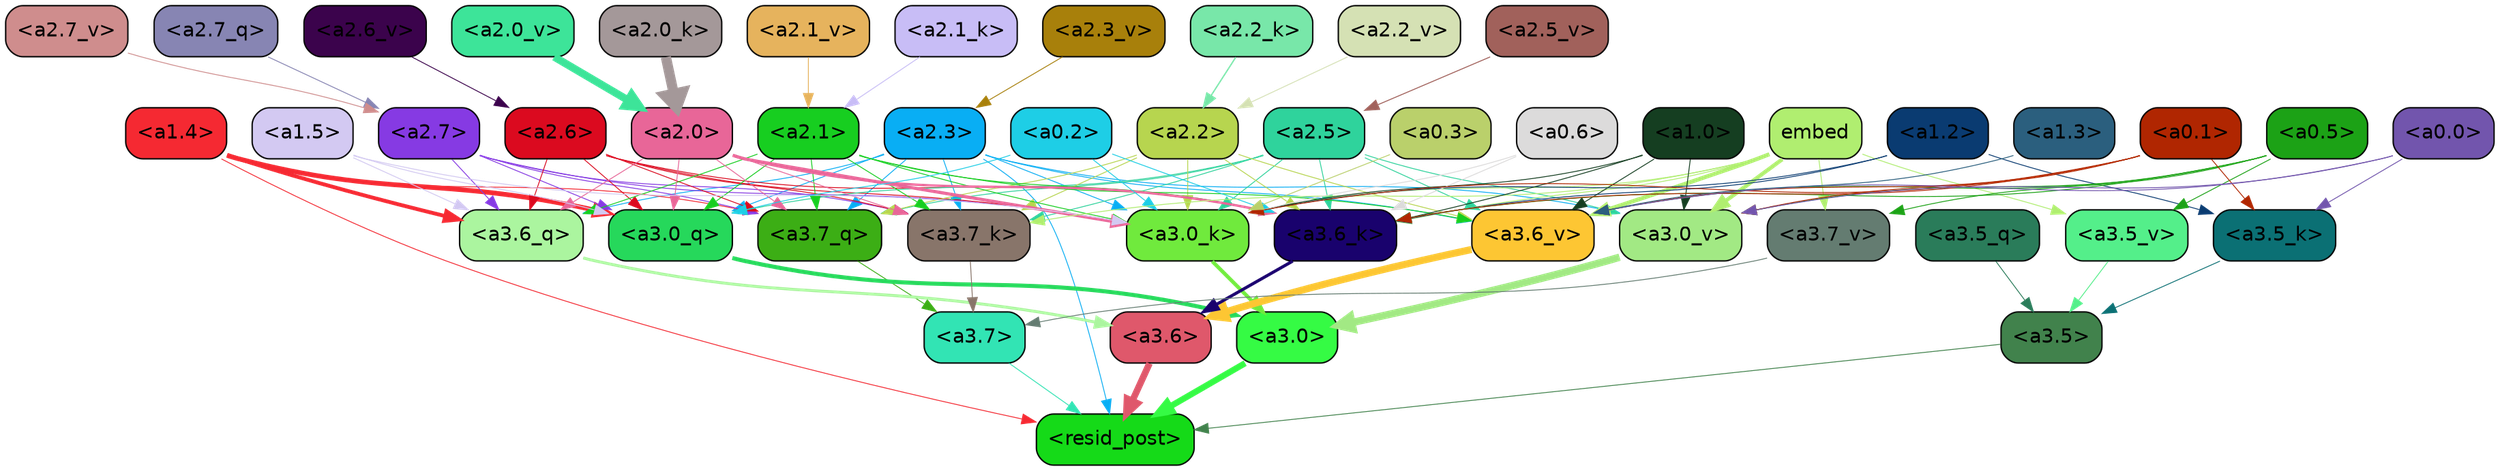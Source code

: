 strict digraph "" {
	graph [bgcolor=transparent,
		layout=dot,
		overlap=false,
		splines=true
	];
	"<a3.7>"	[color=black,
		fillcolor="#32e4b4",
		fontname=Helvetica,
		shape=box,
		style="filled, rounded"];
	"<resid_post>"	[color=black,
		fillcolor="#15da18",
		fontname=Helvetica,
		shape=box,
		style="filled, rounded"];
	"<a3.7>" -> "<resid_post>"	[color="#32e4b4",
		penwidth=0.6];
	"<a3.6>"	[color=black,
		fillcolor="#df586b",
		fontname=Helvetica,
		shape=box,
		style="filled, rounded"];
	"<a3.6>" -> "<resid_post>"	[color="#df586b",
		penwidth=4.646730065345764];
	"<a3.5>"	[color=black,
		fillcolor="#41824c",
		fontname=Helvetica,
		shape=box,
		style="filled, rounded"];
	"<a3.5>" -> "<resid_post>"	[color="#41824c",
		penwidth=0.6];
	"<a3.0>"	[color=black,
		fillcolor="#35fb44",
		fontname=Helvetica,
		shape=box,
		style="filled, rounded"];
	"<a3.0>" -> "<resid_post>"	[color="#35fb44",
		penwidth=4.323132634162903];
	"<a2.3>"	[color=black,
		fillcolor="#09aef4",
		fontname=Helvetica,
		shape=box,
		style="filled, rounded"];
	"<a2.3>" -> "<resid_post>"	[color="#09aef4",
		penwidth=0.6];
	"<a3.7_q>"	[color=black,
		fillcolor="#3cae15",
		fontname=Helvetica,
		shape=box,
		style="filled, rounded"];
	"<a2.3>" -> "<a3.7_q>"	[color="#09aef4",
		penwidth=0.6];
	"<a3.6_q>"	[color=black,
		fillcolor="#abf59f",
		fontname=Helvetica,
		shape=box,
		style="filled, rounded"];
	"<a2.3>" -> "<a3.6_q>"	[color="#09aef4",
		penwidth=0.6];
	"<a3.0_q>"	[color=black,
		fillcolor="#26d85b",
		fontname=Helvetica,
		shape=box,
		style="filled, rounded"];
	"<a2.3>" -> "<a3.0_q>"	[color="#09aef4",
		penwidth=0.6];
	"<a3.7_k>"	[color=black,
		fillcolor="#88756a",
		fontname=Helvetica,
		shape=box,
		style="filled, rounded"];
	"<a2.3>" -> "<a3.7_k>"	[color="#09aef4",
		penwidth=0.6];
	"<a3.0_k>"	[color=black,
		fillcolor="#70ea3d",
		fontname=Helvetica,
		shape=box,
		style="filled, rounded"];
	"<a2.3>" -> "<a3.0_k>"	[color="#09aef4",
		penwidth=0.6];
	"<a3.6_v>"	[color=black,
		fillcolor="#fdc633",
		fontname=Helvetica,
		shape=box,
		style="filled, rounded"];
	"<a2.3>" -> "<a3.6_v>"	[color="#09aef4",
		penwidth=0.6];
	"<a3.0_v>"	[color=black,
		fillcolor="#a2e984",
		fontname=Helvetica,
		shape=box,
		style="filled, rounded"];
	"<a2.3>" -> "<a3.0_v>"	[color="#09aef4",
		penwidth=0.6];
	"<a1.4>"	[color=black,
		fillcolor="#f52932",
		fontname=Helvetica,
		shape=box,
		style="filled, rounded"];
	"<a1.4>" -> "<resid_post>"	[color="#f52932",
		penwidth=0.6];
	"<a1.4>" -> "<a3.7_q>"	[color="#f52932",
		penwidth=0.6];
	"<a1.4>" -> "<a3.6_q>"	[color="#f52932",
		penwidth=2.700703263282776];
	"<a1.4>" -> "<a3.0_q>"	[color="#f52932",
		penwidth=3.34255850315094];
	"<a3.7_q>" -> "<a3.7>"	[color="#3cae15",
		penwidth=0.6];
	"<a3.6_q>" -> "<a3.6>"	[color="#abf59f",
		penwidth=2.03758105635643];
	"<a3.5_q>"	[color=black,
		fillcolor="#2a7c5a",
		fontname=Helvetica,
		shape=box,
		style="filled, rounded"];
	"<a3.5_q>" -> "<a3.5>"	[color="#2a7c5a",
		penwidth=0.6];
	"<a3.0_q>" -> "<a3.0>"	[color="#26d85b",
		penwidth=2.8638100624084473];
	"<a3.7_k>" -> "<a3.7>"	[color="#88756a",
		penwidth=0.6];
	"<a3.6_k>"	[color=black,
		fillcolor="#19026d",
		fontname=Helvetica,
		shape=box,
		style="filled, rounded"];
	"<a3.6_k>" -> "<a3.6>"	[color="#19026d",
		penwidth=2.174198240041733];
	"<a3.5_k>"	[color=black,
		fillcolor="#0b7074",
		fontname=Helvetica,
		shape=box,
		style="filled, rounded"];
	"<a3.5_k>" -> "<a3.5>"	[color="#0b7074",
		penwidth=0.6];
	"<a3.0_k>" -> "<a3.0>"	[color="#70ea3d",
		penwidth=2.6274144649505615];
	"<a3.7_v>"	[color=black,
		fillcolor="#647c71",
		fontname=Helvetica,
		shape=box,
		style="filled, rounded"];
	"<a3.7_v>" -> "<a3.7>"	[color="#647c71",
		penwidth=0.6];
	"<a3.6_v>" -> "<a3.6>"	[color="#fdc633",
		penwidth=5.002329230308533];
	"<a3.5_v>"	[color=black,
		fillcolor="#54ef8a",
		fontname=Helvetica,
		shape=box,
		style="filled, rounded"];
	"<a3.5_v>" -> "<a3.5>"	[color="#54ef8a",
		penwidth=0.6];
	"<a3.0_v>" -> "<a3.0>"	[color="#a2e984",
		penwidth=5.188832879066467];
	"<a2.7>"	[color=black,
		fillcolor="#863ae3",
		fontname=Helvetica,
		shape=box,
		style="filled, rounded"];
	"<a2.7>" -> "<a3.7_q>"	[color="#863ae3",
		penwidth=0.6];
	"<a2.7>" -> "<a3.6_q>"	[color="#863ae3",
		penwidth=0.6];
	"<a2.7>" -> "<a3.0_q>"	[color="#863ae3",
		penwidth=0.6];
	"<a2.7>" -> "<a3.7_k>"	[color="#863ae3",
		penwidth=0.6];
	"<a2.7>" -> "<a3.0_k>"	[color="#863ae3",
		penwidth=0.6];
	"<a2.6>"	[color=black,
		fillcolor="#db0a1f",
		fontname=Helvetica,
		shape=box,
		style="filled, rounded"];
	"<a2.6>" -> "<a3.7_q>"	[color="#db0a1f",
		penwidth=0.6];
	"<a2.6>" -> "<a3.6_q>"	[color="#db0a1f",
		penwidth=0.6];
	"<a2.6>" -> "<a3.0_q>"	[color="#db0a1f",
		penwidth=0.6];
	"<a2.6>" -> "<a3.7_k>"	[color="#db0a1f",
		penwidth=0.6];
	"<a2.6>" -> "<a3.6_k>"	[color="#db0a1f",
		penwidth=0.6];
	"<a2.6>" -> "<a3.0_k>"	[color="#db0a1f",
		penwidth=0.6];
	"<a2.5>"	[color=black,
		fillcolor="#2fd39c",
		fontname=Helvetica,
		shape=box,
		style="filled, rounded"];
	"<a2.5>" -> "<a3.7_q>"	[color="#2fd39c",
		penwidth=0.6];
	"<a2.5>" -> "<a3.0_q>"	[color="#2fd39c",
		penwidth=0.6];
	"<a2.5>" -> "<a3.7_k>"	[color="#2fd39c",
		penwidth=0.6];
	"<a2.5>" -> "<a3.6_k>"	[color="#2fd39c",
		penwidth=0.6];
	"<a2.5>" -> "<a3.0_k>"	[color="#2fd39c",
		penwidth=0.6];
	"<a2.5>" -> "<a3.6_v>"	[color="#2fd39c",
		penwidth=0.6];
	"<a2.5>" -> "<a3.0_v>"	[color="#2fd39c",
		penwidth=0.6];
	"<a2.2>"	[color=black,
		fillcolor="#b7d54f",
		fontname=Helvetica,
		shape=box,
		style="filled, rounded"];
	"<a2.2>" -> "<a3.7_q>"	[color="#b7d54f",
		penwidth=0.6];
	"<a2.2>" -> "<a3.7_k>"	[color="#b7d54f",
		penwidth=0.6];
	"<a2.2>" -> "<a3.6_k>"	[color="#b7d54f",
		penwidth=0.6];
	"<a2.2>" -> "<a3.0_k>"	[color="#b7d54f",
		penwidth=0.6];
	"<a2.2>" -> "<a3.6_v>"	[color="#b7d54f",
		penwidth=0.6];
	"<a2.1>"	[color=black,
		fillcolor="#17ce20",
		fontname=Helvetica,
		shape=box,
		style="filled, rounded"];
	"<a2.1>" -> "<a3.7_q>"	[color="#17ce20",
		penwidth=0.6];
	"<a2.1>" -> "<a3.6_q>"	[color="#17ce20",
		penwidth=0.6];
	"<a2.1>" -> "<a3.0_q>"	[color="#17ce20",
		penwidth=0.6];
	"<a2.1>" -> "<a3.7_k>"	[color="#17ce20",
		penwidth=0.6];
	"<a2.1>" -> "<a3.6_k>"	[color="#17ce20",
		penwidth=0.6];
	"<a2.1>" -> "<a3.0_k>"	[color="#17ce20",
		penwidth=0.6];
	"<a2.1>" -> "<a3.6_v>"	[color="#17ce20",
		penwidth=0.6];
	"<a2.0>"	[color=black,
		fillcolor="#e86698",
		fontname=Helvetica,
		shape=box,
		style="filled, rounded"];
	"<a2.0>" -> "<a3.7_q>"	[color="#e86698",
		penwidth=0.6];
	"<a2.0>" -> "<a3.6_q>"	[color="#e86698",
		penwidth=0.6];
	"<a2.0>" -> "<a3.0_q>"	[color="#e86698",
		penwidth=0.6];
	"<a2.0>" -> "<a3.7_k>"	[color="#e86698",
		penwidth=0.6];
	"<a2.0>" -> "<a3.6_k>"	[color="#e86698",
		penwidth=1.6454488784074783];
	"<a2.0>" -> "<a3.0_k>"	[color="#e86698",
		penwidth=2.2218968719244003];
	"<a1.5>"	[color=black,
		fillcolor="#d3c9f2",
		fontname=Helvetica,
		shape=box,
		style="filled, rounded"];
	"<a1.5>" -> "<a3.6_q>"	[color="#d3c9f2",
		penwidth=0.6];
	"<a1.5>" -> "<a3.0_q>"	[color="#d3c9f2",
		penwidth=0.6];
	"<a1.5>" -> "<a3.0_k>"	[color="#d3c9f2",
		penwidth=0.6];
	"<a0.2>"	[color=black,
		fillcolor="#1ecee6",
		fontname=Helvetica,
		shape=box,
		style="filled, rounded"];
	"<a0.2>" -> "<a3.0_q>"	[color="#1ecee6",
		penwidth=0.6];
	"<a0.2>" -> "<a3.6_k>"	[color="#1ecee6",
		penwidth=0.6];
	"<a0.2>" -> "<a3.0_k>"	[color="#1ecee6",
		penwidth=0.6];
	embed	[color=black,
		fillcolor="#b0ee70",
		fontname=Helvetica,
		shape=box,
		style="filled, rounded"];
	embed -> "<a3.7_k>"	[color="#b0ee70",
		penwidth=0.6];
	embed -> "<a3.6_k>"	[color="#b0ee70",
		penwidth=0.6];
	embed -> "<a3.0_k>"	[color="#b0ee70",
		penwidth=0.6];
	embed -> "<a3.7_v>"	[color="#b0ee70",
		penwidth=0.6];
	embed -> "<a3.6_v>"	[color="#b0ee70",
		penwidth=2.8301228284835815];
	embed -> "<a3.5_v>"	[color="#b0ee70",
		penwidth=0.6];
	embed -> "<a3.0_v>"	[color="#b0ee70",
		penwidth=2.7660785913467407];
	"<a1.2>"	[color=black,
		fillcolor="#0a3b71",
		fontname=Helvetica,
		shape=box,
		style="filled, rounded"];
	"<a1.2>" -> "<a3.6_k>"	[color="#0a3b71",
		penwidth=0.6];
	"<a1.2>" -> "<a3.5_k>"	[color="#0a3b71",
		penwidth=0.6];
	"<a1.2>" -> "<a3.0_k>"	[color="#0a3b71",
		penwidth=0.6];
	"<a1.0>"	[color=black,
		fillcolor="#153e21",
		fontname=Helvetica,
		shape=box,
		style="filled, rounded"];
	"<a1.0>" -> "<a3.6_k>"	[color="#153e21",
		penwidth=0.6];
	"<a1.0>" -> "<a3.0_k>"	[color="#153e21",
		penwidth=0.6];
	"<a1.0>" -> "<a3.6_v>"	[color="#153e21",
		penwidth=0.6];
	"<a1.0>" -> "<a3.0_v>"	[color="#153e21",
		penwidth=0.6];
	"<a0.6>"	[color=black,
		fillcolor="#dcdbdb",
		fontname=Helvetica,
		shape=box,
		style="filled, rounded"];
	"<a0.6>" -> "<a3.6_k>"	[color="#dcdbdb",
		penwidth=0.6];
	"<a0.6>" -> "<a3.0_k>"	[color="#dcdbdb",
		penwidth=0.6];
	"<a0.5>"	[color=black,
		fillcolor="#1ca216",
		fontname=Helvetica,
		shape=box,
		style="filled, rounded"];
	"<a0.5>" -> "<a3.6_k>"	[color="#1ca216",
		penwidth=0.6];
	"<a0.5>" -> "<a3.7_v>"	[color="#1ca216",
		penwidth=0.6];
	"<a0.5>" -> "<a3.6_v>"	[color="#1ca216",
		penwidth=0.6];
	"<a0.5>" -> "<a3.5_v>"	[color="#1ca216",
		penwidth=0.6];
	"<a0.5>" -> "<a3.0_v>"	[color="#1ca216",
		penwidth=0.6124261617660522];
	"<a0.1>"	[color=black,
		fillcolor="#b02601",
		fontname=Helvetica,
		shape=box,
		style="filled, rounded"];
	"<a0.1>" -> "<a3.6_k>"	[color="#b02601",
		penwidth=0.6];
	"<a0.1>" -> "<a3.5_k>"	[color="#b02601",
		penwidth=0.6];
	"<a0.1>" -> "<a3.0_k>"	[color="#b02601",
		penwidth=0.6];
	"<a0.1>" -> "<a3.6_v>"	[color="#b02601",
		penwidth=0.6];
	"<a0.1>" -> "<a3.0_v>"	[color="#b02601",
		penwidth=0.6];
	"<a0.0>"	[color=black,
		fillcolor="#7255ad",
		fontname=Helvetica,
		shape=box,
		style="filled, rounded"];
	"<a0.0>" -> "<a3.5_k>"	[color="#7255ad",
		penwidth=0.6];
	"<a0.0>" -> "<a3.6_v>"	[color="#7255ad",
		penwidth=0.6];
	"<a0.0>" -> "<a3.0_v>"	[color="#7255ad",
		penwidth=0.6];
	"<a0.3>"	[color=black,
		fillcolor="#bad06b",
		fontname=Helvetica,
		shape=box,
		style="filled, rounded"];
	"<a0.3>" -> "<a3.0_k>"	[color="#bad06b",
		penwidth=0.6];
	"<a1.3>"	[color=black,
		fillcolor="#2b5f7e",
		fontname=Helvetica,
		shape=box,
		style="filled, rounded"];
	"<a1.3>" -> "<a3.6_v>"	[color="#2b5f7e",
		penwidth=0.6];
	"<a2.7_q>"	[color=black,
		fillcolor="#8785b3",
		fontname=Helvetica,
		shape=box,
		style="filled, rounded"];
	"<a2.7_q>" -> "<a2.7>"	[color="#8785b3",
		penwidth=0.6];
	"<a2.2_k>"	[color=black,
		fillcolor="#78e7a9",
		fontname=Helvetica,
		shape=box,
		style="filled, rounded"];
	"<a2.2_k>" -> "<a2.2>"	[color="#78e7a9",
		penwidth=0.9331893920898438];
	"<a2.1_k>"	[color=black,
		fillcolor="#c8bdf6",
		fontname=Helvetica,
		shape=box,
		style="filled, rounded"];
	"<a2.1_k>" -> "<a2.1>"	[color="#c8bdf6",
		penwidth=0.6];
	"<a2.0_k>"	[color=black,
		fillcolor="#a49899",
		fontname=Helvetica,
		shape=box,
		style="filled, rounded"];
	"<a2.0_k>" -> "<a2.0>"	[color="#a49899",
		penwidth=7.158664226531982];
	"<a2.7_v>"	[color=black,
		fillcolor="#cf8d8d",
		fontname=Helvetica,
		shape=box,
		style="filled, rounded"];
	"<a2.7_v>" -> "<a2.7>"	[color="#cf8d8d",
		penwidth=0.6];
	"<a2.6_v>"	[color=black,
		fillcolor="#3b034c",
		fontname=Helvetica,
		shape=box,
		style="filled, rounded"];
	"<a2.6_v>" -> "<a2.6>"	[color="#3b034c",
		penwidth=0.6];
	"<a2.5_v>"	[color=black,
		fillcolor="#a1615b",
		fontname=Helvetica,
		shape=box,
		style="filled, rounded"];
	"<a2.5_v>" -> "<a2.5>"	[color="#a1615b",
		penwidth=0.6657319068908691];
	"<a2.3_v>"	[color=black,
		fillcolor="#a8800b",
		fontname=Helvetica,
		shape=box,
		style="filled, rounded"];
	"<a2.3_v>" -> "<a2.3>"	[color="#a8800b",
		penwidth=0.6];
	"<a2.2_v>"	[color=black,
		fillcolor="#d5e1b4",
		fontname=Helvetica,
		shape=box,
		style="filled, rounded"];
	"<a2.2_v>" -> "<a2.2>"	[color="#d5e1b4",
		penwidth=0.6];
	"<a2.1_v>"	[color=black,
		fillcolor="#e6b35d",
		fontname=Helvetica,
		shape=box,
		style="filled, rounded"];
	"<a2.1_v>" -> "<a2.1>"	[color="#e6b35d",
		penwidth=0.6];
	"<a2.0_v>"	[color=black,
		fillcolor="#3de499",
		fontname=Helvetica,
		shape=box,
		style="filled, rounded"];
	"<a2.0_v>" -> "<a2.0>"	[color="#3de499",
		penwidth=5.380099236965179];
}
